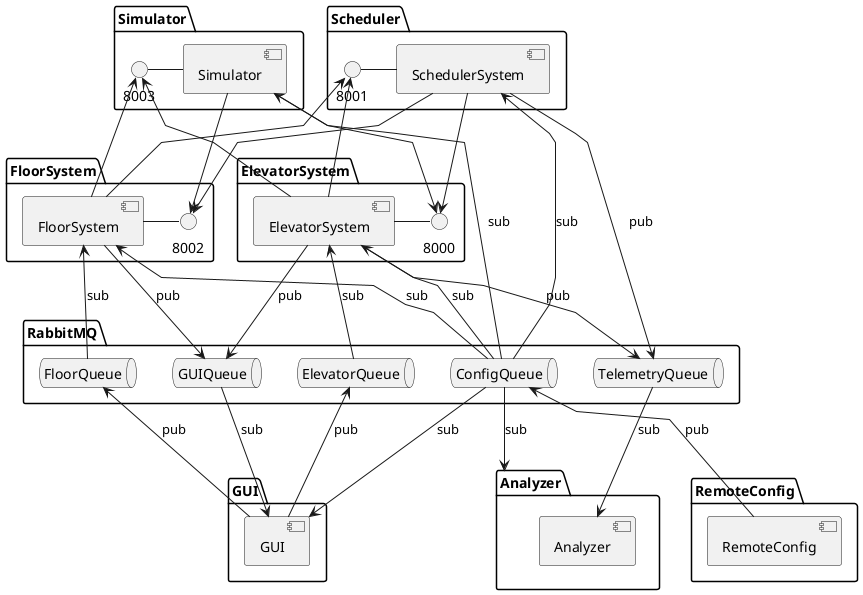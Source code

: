 @startuml

skinparam linetype polyline

component GUI

together {

  package "FloorSystem"{
  component FloorSystem as fl
    () "8002" as PFl
    PFl - fl
  }

  package "ElevatorSystem" {
  component ElevatorSystem as el
    () "8000" as PEl
    PEl - el
  }

}

together {

package "Simulator"{
  () "8003" as PSi
  component Simulator as sim
  sim - PSi
}

package "Scheduler"{
  component SchedulerSystem
  () "8001" as PSc
  SchedulerSystem - PSc
}


}

together {
package "GUI"{
  component GUI as guii
}
package "Analyzer"{
  component Analyzer as anal
}
package "RemoteConfig"{
  component RemoteConfig as rc
}
}



package "RabbitMQ"{
  queue "ElevatorQueue"
  queue "FloorQueue"
  queue "GUIQueue"
  queue "TelemetryQueue"
  queue "ConfigQueue"

  FloorQueue -[hidden]> ElevatorQueue

}

PSc <-- el
PSc <-- fl
SchedulerSystem --> PEl
SchedulerSystem --> PFl
fl -> PSi
sim --> PFl
sim --> PEl
el -> PSi

SchedulerSystem --> TelemetryQueue: pub
el --> TelemetryQueue: pub

TelemetryQueue --> anal: sub

el --> GUIQueue: pub
el <-- ElevatorQueue: sub
fl --> GUIQueue : pub
fl <-- FloorQueue : sub
GUIQueue --> guii : sub
FloorQueue <-- guii : pub
ElevatorQueue <-- guii: pub
ConfigQueue <-- rc: pub
guii <-- ConfigQueue: sub
Analyzer <-- ConfigQueue: sub
fl <-- ConfigQueue: sub
el <-- ConfigQueue: sub
sim <-- ConfigQueue: sub
SchedulerSystem <-- ConfigQueue: sub



@enduml
